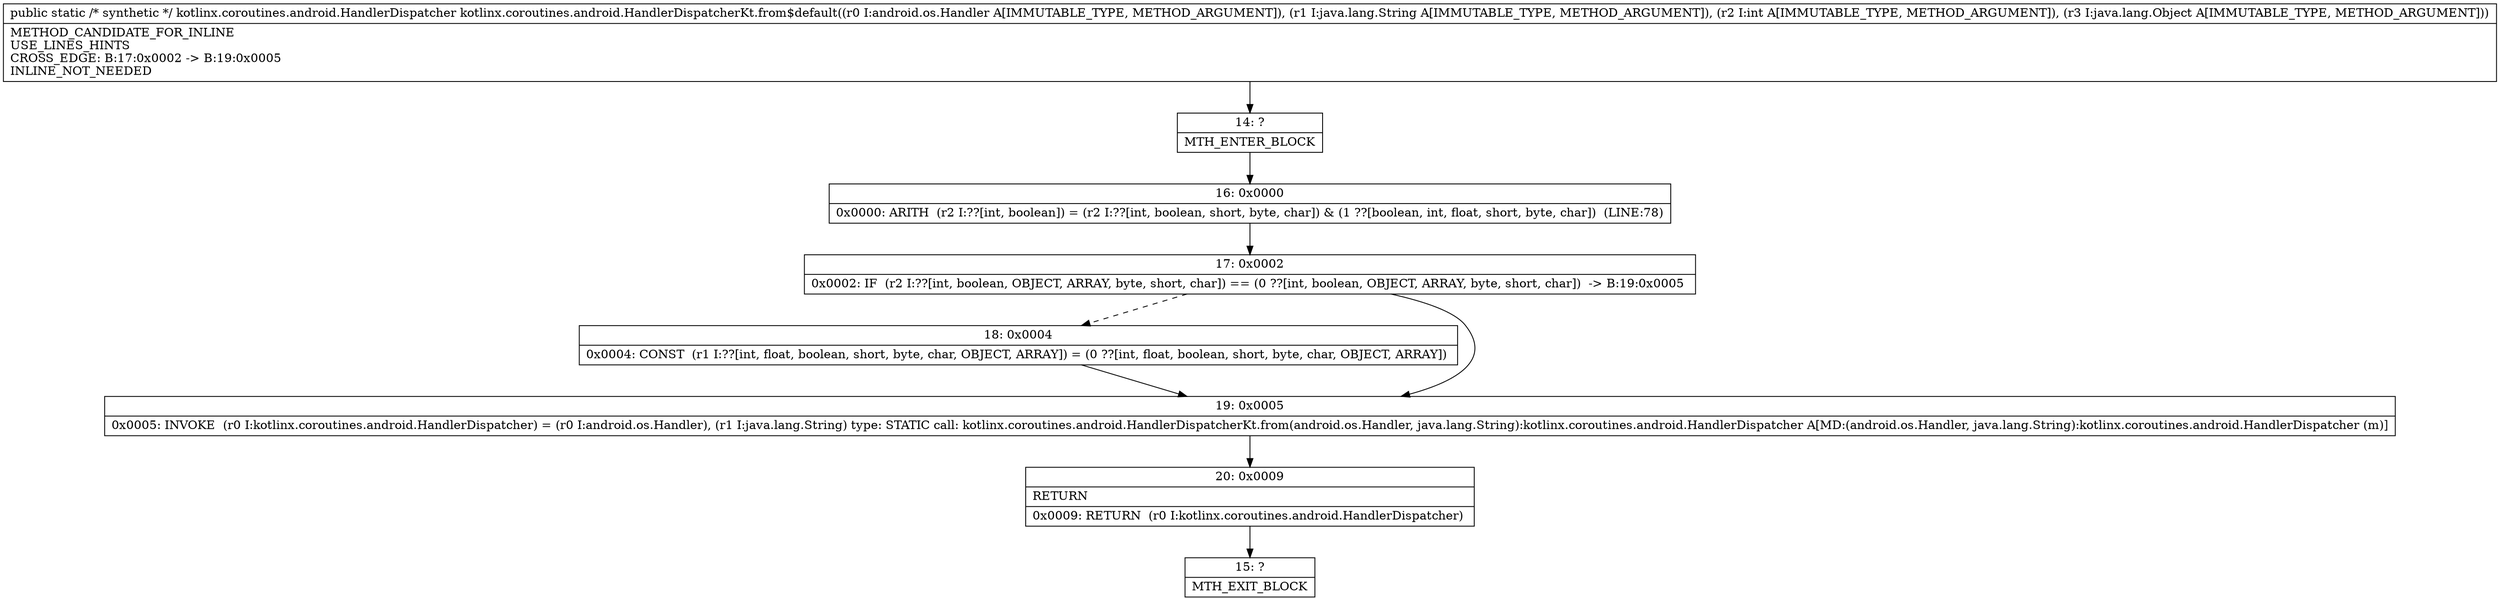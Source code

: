 digraph "CFG forkotlinx.coroutines.android.HandlerDispatcherKt.from$default(Landroid\/os\/Handler;Ljava\/lang\/String;ILjava\/lang\/Object;)Lkotlinx\/coroutines\/android\/HandlerDispatcher;" {
Node_14 [shape=record,label="{14\:\ ?|MTH_ENTER_BLOCK\l}"];
Node_16 [shape=record,label="{16\:\ 0x0000|0x0000: ARITH  (r2 I:??[int, boolean]) = (r2 I:??[int, boolean, short, byte, char]) & (1 ??[boolean, int, float, short, byte, char])  (LINE:78)\l}"];
Node_17 [shape=record,label="{17\:\ 0x0002|0x0002: IF  (r2 I:??[int, boolean, OBJECT, ARRAY, byte, short, char]) == (0 ??[int, boolean, OBJECT, ARRAY, byte, short, char])  \-\> B:19:0x0005 \l}"];
Node_18 [shape=record,label="{18\:\ 0x0004|0x0004: CONST  (r1 I:??[int, float, boolean, short, byte, char, OBJECT, ARRAY]) = (0 ??[int, float, boolean, short, byte, char, OBJECT, ARRAY]) \l}"];
Node_19 [shape=record,label="{19\:\ 0x0005|0x0005: INVOKE  (r0 I:kotlinx.coroutines.android.HandlerDispatcher) = (r0 I:android.os.Handler), (r1 I:java.lang.String) type: STATIC call: kotlinx.coroutines.android.HandlerDispatcherKt.from(android.os.Handler, java.lang.String):kotlinx.coroutines.android.HandlerDispatcher A[MD:(android.os.Handler, java.lang.String):kotlinx.coroutines.android.HandlerDispatcher (m)]\l}"];
Node_20 [shape=record,label="{20\:\ 0x0009|RETURN\l|0x0009: RETURN  (r0 I:kotlinx.coroutines.android.HandlerDispatcher) \l}"];
Node_15 [shape=record,label="{15\:\ ?|MTH_EXIT_BLOCK\l}"];
MethodNode[shape=record,label="{public static \/* synthetic *\/ kotlinx.coroutines.android.HandlerDispatcher kotlinx.coroutines.android.HandlerDispatcherKt.from$default((r0 I:android.os.Handler A[IMMUTABLE_TYPE, METHOD_ARGUMENT]), (r1 I:java.lang.String A[IMMUTABLE_TYPE, METHOD_ARGUMENT]), (r2 I:int A[IMMUTABLE_TYPE, METHOD_ARGUMENT]), (r3 I:java.lang.Object A[IMMUTABLE_TYPE, METHOD_ARGUMENT]))  | METHOD_CANDIDATE_FOR_INLINE\lUSE_LINES_HINTS\lCROSS_EDGE: B:17:0x0002 \-\> B:19:0x0005\lINLINE_NOT_NEEDED\l}"];
MethodNode -> Node_14;Node_14 -> Node_16;
Node_16 -> Node_17;
Node_17 -> Node_18[style=dashed];
Node_17 -> Node_19;
Node_18 -> Node_19;
Node_19 -> Node_20;
Node_20 -> Node_15;
}

